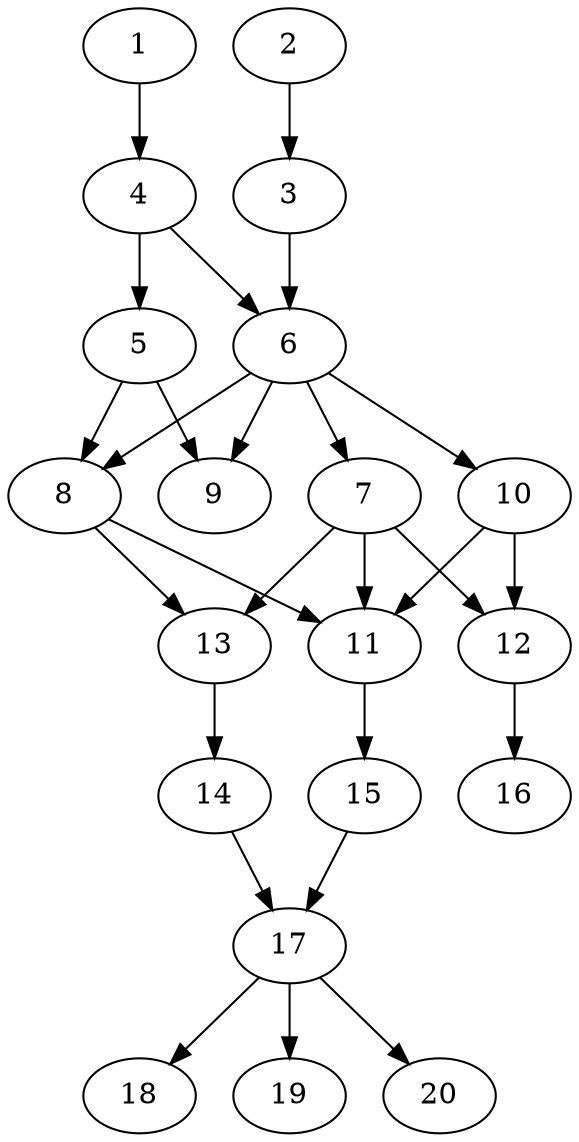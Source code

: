 // DAG automatically generated by daggen at Sat Jul 27 15:35:52 2019
// ./daggen --dot -n 20 --ccr 0.3 --fat 0.4 --regular 0.5 --density 0.6 --mindata 5242880 --maxdata 52428800 
digraph G {
  1 [size="59559253", alpha="0.14", expect_size="17867776"] 
  1 -> 4 [size ="17867776"]
  2 [size="41748480", alpha="0.20", expect_size="12524544"] 
  2 -> 3 [size ="12524544"]
  3 [size="30132907", alpha="0.07", expect_size="9039872"] 
  3 -> 6 [size ="9039872"]
  4 [size="166092800", alpha="0.02", expect_size="49827840"] 
  4 -> 5 [size ="49827840"]
  4 -> 6 [size ="49827840"]
  5 [size="60419413", alpha="0.17", expect_size="18125824"] 
  5 -> 8 [size ="18125824"]
  5 -> 9 [size ="18125824"]
  6 [size="125026987", alpha="0.11", expect_size="37508096"] 
  6 -> 7 [size ="37508096"]
  6 -> 8 [size ="37508096"]
  6 -> 9 [size ="37508096"]
  6 -> 10 [size ="37508096"]
  7 [size="132662613", alpha="0.02", expect_size="39798784"] 
  7 -> 11 [size ="39798784"]
  7 -> 12 [size ="39798784"]
  7 -> 13 [size ="39798784"]
  8 [size="24309760", alpha="0.12", expect_size="7292928"] 
  8 -> 11 [size ="7292928"]
  8 -> 13 [size ="7292928"]
  9 [size="63897600", alpha="0.10", expect_size="19169280"] 
  10 [size="151866027", alpha="0.12", expect_size="45559808"] 
  10 -> 11 [size ="45559808"]
  10 -> 12 [size ="45559808"]
  11 [size="140107093", alpha="0.09", expect_size="42032128"] 
  11 -> 15 [size ="42032128"]
  12 [size="91194027", alpha="0.11", expect_size="27358208"] 
  12 -> 16 [size ="27358208"]
  13 [size="87941120", alpha="0.17", expect_size="26382336"] 
  13 -> 14 [size ="26382336"]
  14 [size="144223573", alpha="0.19", expect_size="43267072"] 
  14 -> 17 [size ="43267072"]
  15 [size="158931627", alpha="0.03", expect_size="47679488"] 
  15 -> 17 [size ="47679488"]
  16 [size="136304640", alpha="0.11", expect_size="40891392"] 
  17 [size="63054507", alpha="0.03", expect_size="18916352"] 
  17 -> 18 [size ="18916352"]
  17 -> 19 [size ="18916352"]
  17 -> 20 [size ="18916352"]
  18 [size="81592320", alpha="0.08", expect_size="24477696"] 
  19 [size="18845013", alpha="0.02", expect_size="5653504"] 
  20 [size="100590933", alpha="0.07", expect_size="30177280"] 
}

